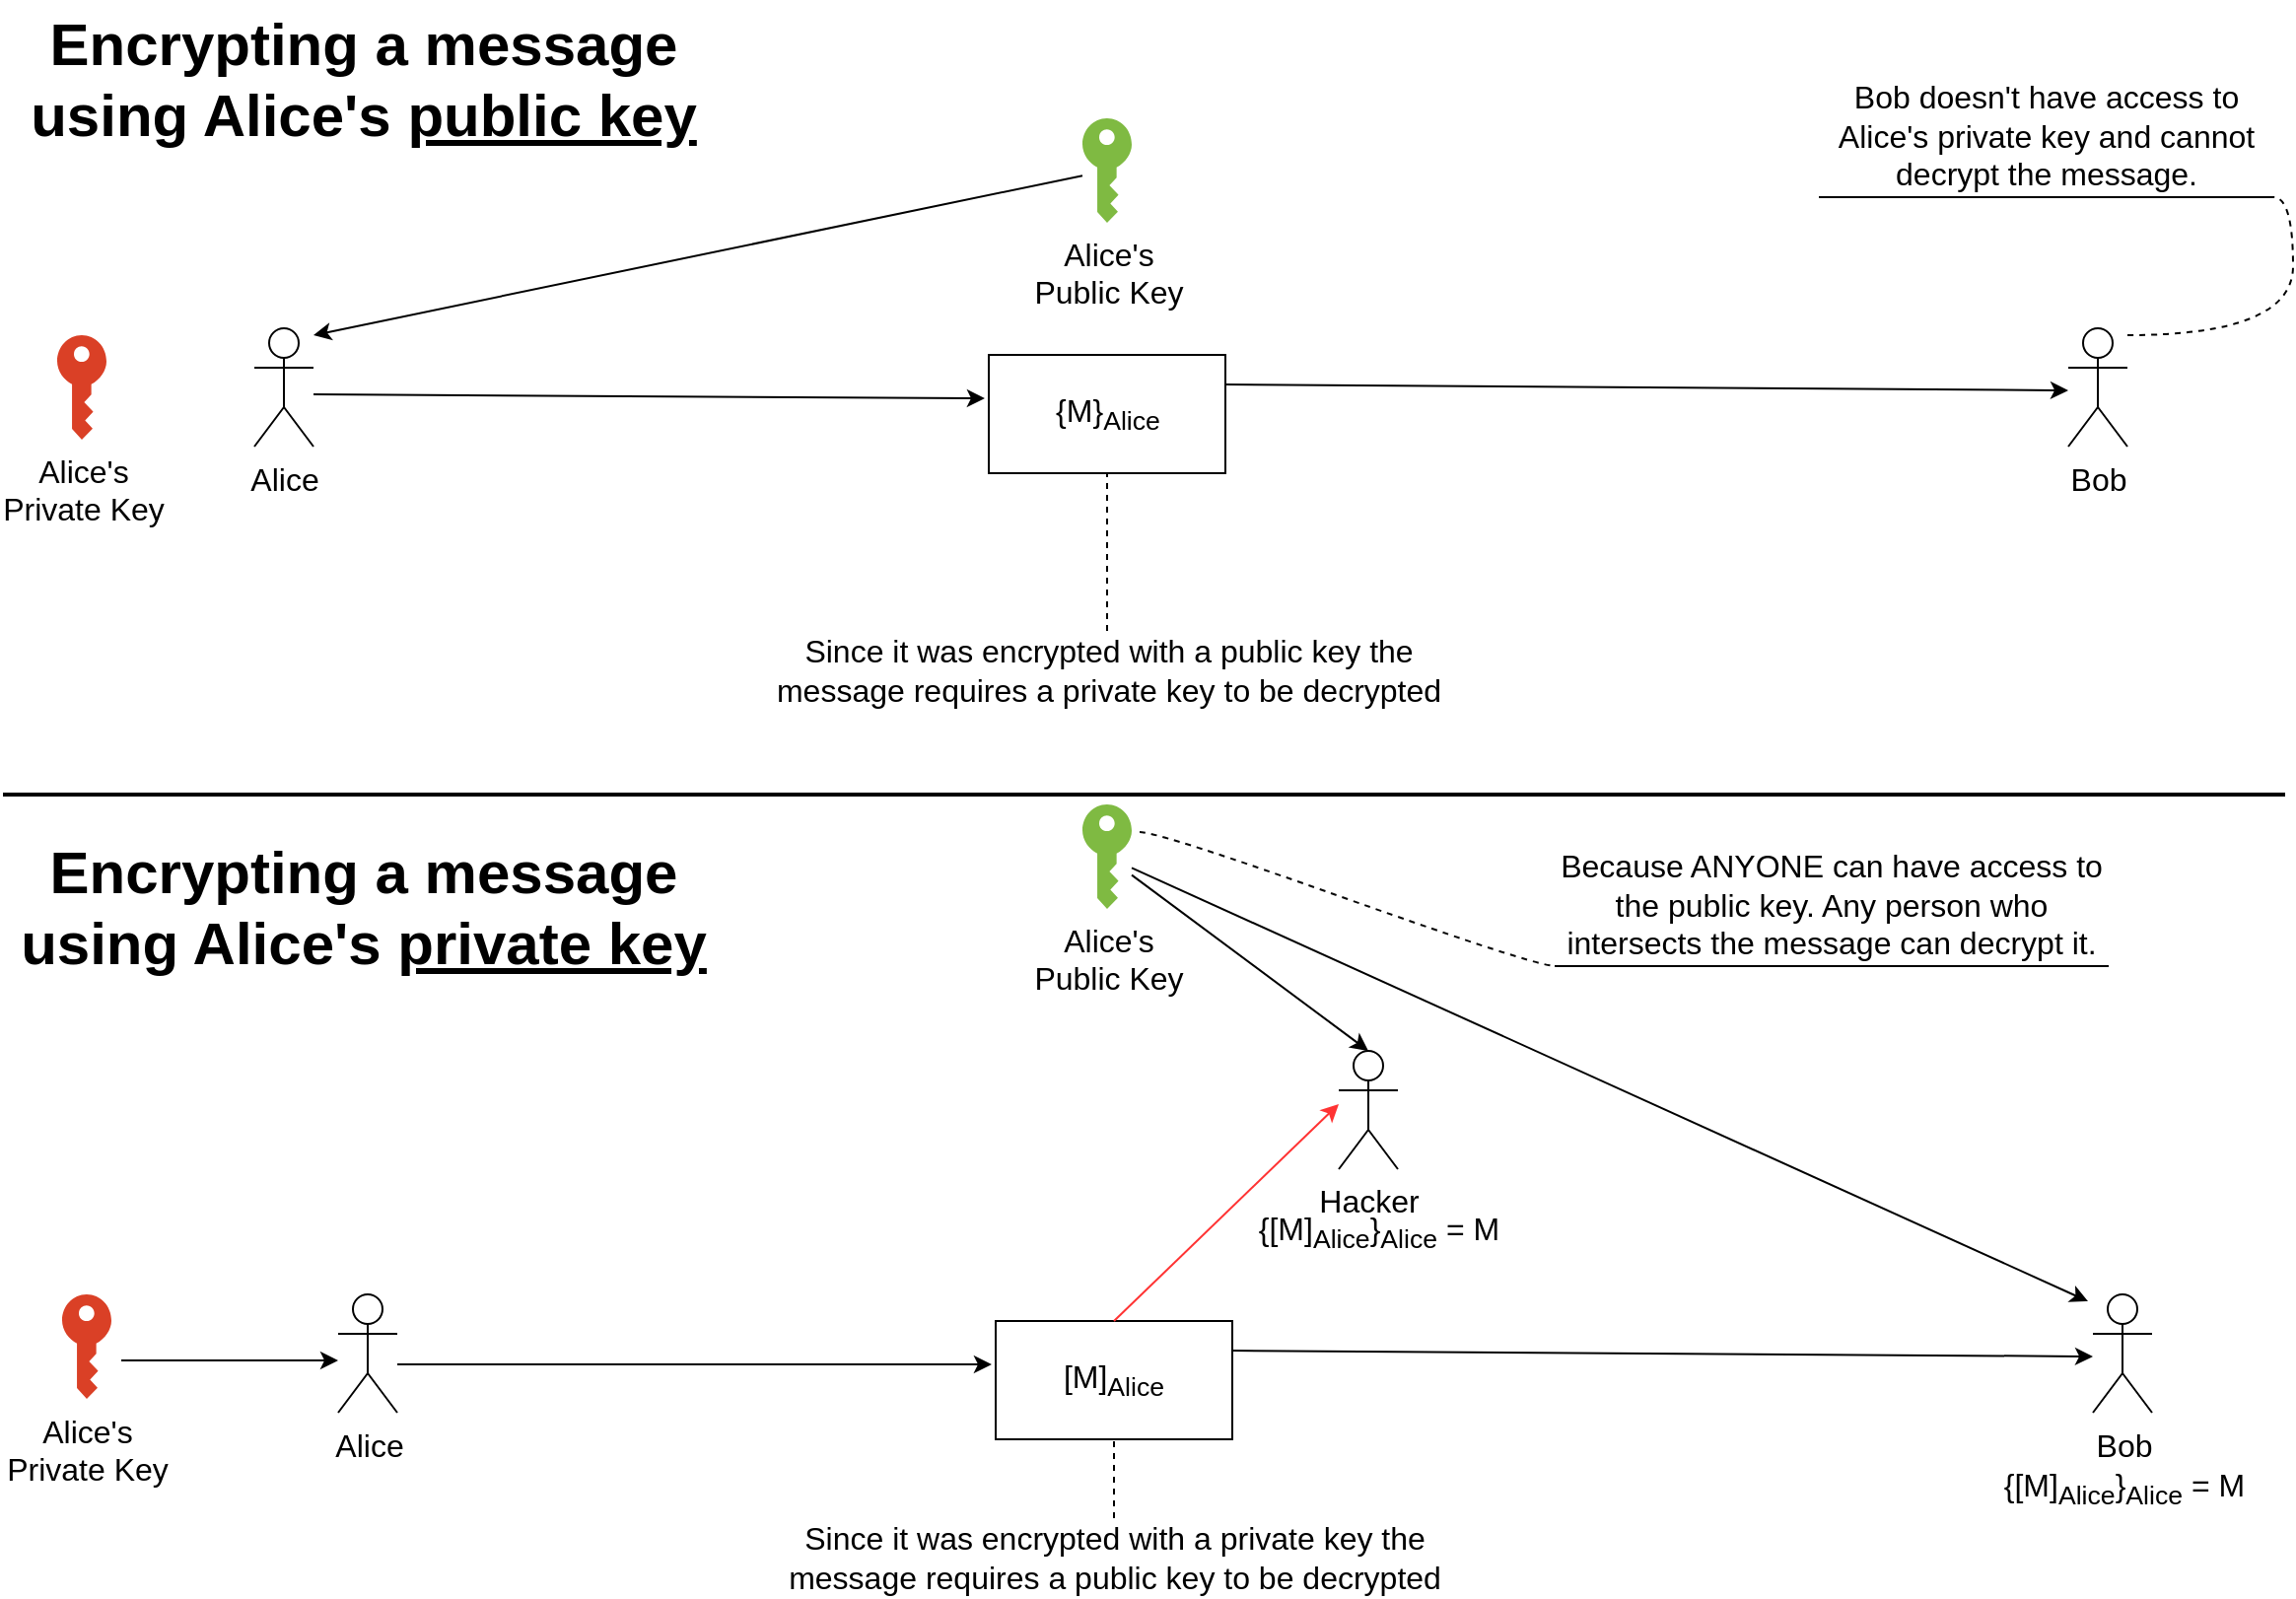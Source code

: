 <mxfile version="12.5.8" type="github">
  <diagram id="Ivaq9Wk9pbHShbpB38O0" name="Page-1">
    <mxGraphModel dx="1422" dy="794" grid="1" gridSize="10" guides="1" tooltips="1" connect="1" arrows="1" fold="1" page="1" pageScale="1" pageWidth="1169" pageHeight="827" math="0" shadow="0">
      <root>
        <mxCell id="0"/>
        <mxCell id="1" parent="0"/>
        <mxCell id="38Jvs0pOIjxVE0D0Ky-h-1" value="Encrypting a message &lt;br&gt;using Alice&#39;s &lt;u&gt;public key&lt;/u&gt;" style="text;html=1;align=center;verticalAlign=middle;resizable=0;points=[];autosize=1;fontSize=30;fontStyle=1" vertex="1" parent="1">
          <mxGeometry x="10" y="10" width="350" height="80" as="geometry"/>
        </mxCell>
        <mxCell id="38Jvs0pOIjxVE0D0Ky-h-3" value="Alice" style="shape=umlActor;verticalLabelPosition=bottom;labelBackgroundColor=#ffffff;verticalAlign=top;html=1;outlineConnect=0;fontSize=16;" vertex="1" parent="1">
          <mxGeometry x="130" y="176.5" width="30" height="60" as="geometry"/>
        </mxCell>
        <mxCell id="38Jvs0pOIjxVE0D0Ky-h-4" value="Bob" style="shape=umlActor;verticalLabelPosition=bottom;labelBackgroundColor=#ffffff;verticalAlign=top;html=1;outlineConnect=0;fontSize=16;" vertex="1" parent="1">
          <mxGeometry x="1050" y="176.5" width="30" height="60" as="geometry"/>
        </mxCell>
        <mxCell id="38Jvs0pOIjxVE0D0Ky-h-5" value="Alice&#39;s&lt;br&gt;Private Key" style="pointerEvents=1;shadow=0;dashed=0;html=1;strokeColor=none;labelPosition=center;verticalLabelPosition=bottom;verticalAlign=top;outlineConnect=0;align=center;shape=mxgraph.office.security.key_permissions;fillColor=#DA4026;fontSize=16;" vertex="1" parent="1">
          <mxGeometry x="30" y="180" width="25" height="53" as="geometry"/>
        </mxCell>
        <mxCell id="38Jvs0pOIjxVE0D0Ky-h-6" value="Alice&#39;s&lt;br&gt;Public Key" style="pointerEvents=1;shadow=0;dashed=0;html=1;strokeColor=none;labelPosition=center;verticalLabelPosition=bottom;verticalAlign=top;outlineConnect=0;align=center;shape=mxgraph.office.security.key_permissions;fillColor=#7FBA42;fontSize=16;" vertex="1" parent="1">
          <mxGeometry x="550" y="70" width="25" height="53" as="geometry"/>
        </mxCell>
        <mxCell id="38Jvs0pOIjxVE0D0Ky-h-10" value="" style="line;strokeWidth=2;html=1;fontSize=16;" vertex="1" parent="1">
          <mxGeometry x="2.5" y="408" width="1157.5" height="10" as="geometry"/>
        </mxCell>
        <mxCell id="38Jvs0pOIjxVE0D0Ky-h-13" value="{M}&lt;sub&gt;Alice&lt;/sub&gt;" style="rounded=0;whiteSpace=wrap;html=1;fontSize=16;" vertex="1" parent="1">
          <mxGeometry x="502.5" y="190" width="120" height="60" as="geometry"/>
        </mxCell>
        <mxCell id="38Jvs0pOIjxVE0D0Ky-h-14" value="" style="endArrow=classic;html=1;fontSize=16;" edge="1" parent="1" source="38Jvs0pOIjxVE0D0Ky-h-6">
          <mxGeometry width="50" height="50" relative="1" as="geometry">
            <mxPoint x="330" y="150" as="sourcePoint"/>
            <mxPoint x="160" y="180" as="targetPoint"/>
          </mxGeometry>
        </mxCell>
        <mxCell id="38Jvs0pOIjxVE0D0Ky-h-16" value="" style="endArrow=classic;html=1;fontSize=16;entryX=-0.017;entryY=0.367;entryDx=0;entryDy=0;entryPerimeter=0;" edge="1" parent="1" target="38Jvs0pOIjxVE0D0Ky-h-13">
          <mxGeometry width="50" height="50" relative="1" as="geometry">
            <mxPoint x="160" y="210" as="sourcePoint"/>
            <mxPoint x="60" y="440" as="targetPoint"/>
          </mxGeometry>
        </mxCell>
        <mxCell id="38Jvs0pOIjxVE0D0Ky-h-17" value="" style="endArrow=classic;html=1;fontSize=16;exitX=1;exitY=0.25;exitDx=0;exitDy=0;" edge="1" parent="1" source="38Jvs0pOIjxVE0D0Ky-h-13">
          <mxGeometry width="50" height="50" relative="1" as="geometry">
            <mxPoint x="640" y="205.49" as="sourcePoint"/>
            <mxPoint x="1050" y="208" as="targetPoint"/>
          </mxGeometry>
        </mxCell>
        <mxCell id="38Jvs0pOIjxVE0D0Ky-h-18" value="Since it was encrypted with a public key the&lt;br&gt;message requires a private key to be decrypted" style="text;html=1;align=center;verticalAlign=middle;resizable=0;points=[];autosize=1;fontSize=16;" vertex="1" parent="1">
          <mxGeometry x="387.5" y="330" width="350" height="40" as="geometry"/>
        </mxCell>
        <mxCell id="38Jvs0pOIjxVE0D0Ky-h-19" value="Bob doesn&#39;t have access to Alice&#39;s private key and cannot decrypt the message." style="whiteSpace=wrap;html=1;shape=partialRectangle;top=0;left=0;bottom=1;right=0;points=[[0,1],[1,1]];strokeColor=#000000;fillColor=none;align=center;verticalAlign=bottom;routingCenterY=0.5;snapToPoint=1;container=1;recursiveResize=0;autosize=1;treeFolding=1;treeMoving=1;fontSize=16;" vertex="1" parent="1">
          <mxGeometry x="924" y="90" width="230" height="20" as="geometry"/>
        </mxCell>
        <mxCell id="38Jvs0pOIjxVE0D0Ky-h-20" value="" style="edgeStyle=entityRelationEdgeStyle;startArrow=none;endArrow=none;segment=10;curved=1;fontSize=16;dashed=1;" edge="1" target="38Jvs0pOIjxVE0D0Ky-h-19" parent="1">
          <mxGeometry relative="1" as="geometry">
            <mxPoint x="1080" y="180" as="sourcePoint"/>
          </mxGeometry>
        </mxCell>
        <mxCell id="38Jvs0pOIjxVE0D0Ky-h-21" value="" style="endArrow=none;dashed=1;html=1;fontSize=16;entryX=0.5;entryY=1;entryDx=0;entryDy=0;" edge="1" parent="1" source="38Jvs0pOIjxVE0D0Ky-h-18" target="38Jvs0pOIjxVE0D0Ky-h-13">
          <mxGeometry width="50" height="50" relative="1" as="geometry">
            <mxPoint x="10" y="490" as="sourcePoint"/>
            <mxPoint x="60" y="440" as="targetPoint"/>
          </mxGeometry>
        </mxCell>
        <mxCell id="38Jvs0pOIjxVE0D0Ky-h-22" value="Alice" style="shape=umlActor;verticalLabelPosition=bottom;labelBackgroundColor=#ffffff;verticalAlign=top;html=1;outlineConnect=0;fontSize=16;" vertex="1" parent="1">
          <mxGeometry x="172.5" y="666.5" width="30" height="60" as="geometry"/>
        </mxCell>
        <mxCell id="38Jvs0pOIjxVE0D0Ky-h-23" value="Bob" style="shape=umlActor;verticalLabelPosition=bottom;labelBackgroundColor=#ffffff;verticalAlign=top;html=1;outlineConnect=0;fontSize=16;" vertex="1" parent="1">
          <mxGeometry x="1062.5" y="666.5" width="30" height="60" as="geometry"/>
        </mxCell>
        <mxCell id="38Jvs0pOIjxVE0D0Ky-h-24" value="Alice&#39;s&lt;br&gt;Private Key" style="pointerEvents=1;shadow=0;dashed=0;html=1;strokeColor=none;labelPosition=center;verticalLabelPosition=bottom;verticalAlign=top;outlineConnect=0;align=center;shape=mxgraph.office.security.key_permissions;fillColor=#DA4026;fontSize=16;" vertex="1" parent="1">
          <mxGeometry x="32.5" y="666.5" width="25" height="53" as="geometry"/>
        </mxCell>
        <mxCell id="38Jvs0pOIjxVE0D0Ky-h-25" value="Alice&#39;s&lt;br&gt;Public Key" style="pointerEvents=1;shadow=0;dashed=0;html=1;strokeColor=none;labelPosition=center;verticalLabelPosition=bottom;verticalAlign=top;outlineConnect=0;align=center;shape=mxgraph.office.security.key_permissions;fillColor=#7FBA42;fontSize=16;" vertex="1" parent="1">
          <mxGeometry x="550" y="418" width="25" height="53" as="geometry"/>
        </mxCell>
        <mxCell id="38Jvs0pOIjxVE0D0Ky-h-26" value="[M]&lt;sub&gt;Alice&lt;/sub&gt;" style="rounded=0;whiteSpace=wrap;html=1;fontSize=16;" vertex="1" parent="1">
          <mxGeometry x="506" y="680" width="120" height="60" as="geometry"/>
        </mxCell>
        <mxCell id="38Jvs0pOIjxVE0D0Ky-h-28" value="" style="endArrow=classic;html=1;fontSize=16;entryX=-0.017;entryY=0.367;entryDx=0;entryDy=0;entryPerimeter=0;" edge="1" parent="1" target="38Jvs0pOIjxVE0D0Ky-h-26">
          <mxGeometry width="50" height="50" relative="1" as="geometry">
            <mxPoint x="202.5" y="702" as="sourcePoint"/>
            <mxPoint x="72.5" y="930" as="targetPoint"/>
          </mxGeometry>
        </mxCell>
        <mxCell id="38Jvs0pOIjxVE0D0Ky-h-29" value="" style="endArrow=classic;html=1;fontSize=16;exitX=1;exitY=0.25;exitDx=0;exitDy=0;" edge="1" parent="1" source="38Jvs0pOIjxVE0D0Ky-h-26">
          <mxGeometry width="50" height="50" relative="1" as="geometry">
            <mxPoint x="652.5" y="695.49" as="sourcePoint"/>
            <mxPoint x="1062.5" y="698" as="targetPoint"/>
          </mxGeometry>
        </mxCell>
        <mxCell id="38Jvs0pOIjxVE0D0Ky-h-30" value="Since it was encrypted with a private key the&lt;br&gt;message requires a public key to be decrypted" style="text;html=1;align=center;verticalAlign=middle;resizable=0;points=[];autosize=1;fontSize=16;" vertex="1" parent="1">
          <mxGeometry x="391" y="780" width="350" height="40" as="geometry"/>
        </mxCell>
        <mxCell id="38Jvs0pOIjxVE0D0Ky-h-31" value="" style="endArrow=none;dashed=1;html=1;fontSize=16;entryX=0.5;entryY=1;entryDx=0;entryDy=0;" edge="1" parent="1" source="38Jvs0pOIjxVE0D0Ky-h-30" target="38Jvs0pOIjxVE0D0Ky-h-26">
          <mxGeometry width="50" height="50" relative="1" as="geometry">
            <mxPoint x="20" y="940" as="sourcePoint"/>
            <mxPoint x="70" y="890" as="targetPoint"/>
          </mxGeometry>
        </mxCell>
        <mxCell id="38Jvs0pOIjxVE0D0Ky-h-32" value="" style="endArrow=classic;html=1;fontSize=16;" edge="1" parent="1">
          <mxGeometry width="50" height="50" relative="1" as="geometry">
            <mxPoint x="62.5" y="700" as="sourcePoint"/>
            <mxPoint x="172.5" y="700" as="targetPoint"/>
          </mxGeometry>
        </mxCell>
        <mxCell id="38Jvs0pOIjxVE0D0Ky-h-33" value="Encrypting a message &lt;br&gt;using Alice&#39;s &lt;u&gt;private key&lt;/u&gt;" style="text;html=1;align=center;verticalAlign=middle;resizable=0;points=[];autosize=1;fontSize=30;fontStyle=1" vertex="1" parent="1">
          <mxGeometry x="5" y="430" width="360" height="80" as="geometry"/>
        </mxCell>
        <mxCell id="38Jvs0pOIjxVE0D0Ky-h-34" value="Hacker" style="shape=umlActor;verticalLabelPosition=bottom;labelBackgroundColor=#ffffff;verticalAlign=top;html=1;outlineConnect=0;fontSize=16;" vertex="1" parent="1">
          <mxGeometry x="680" y="543" width="30" height="60" as="geometry"/>
        </mxCell>
        <mxCell id="38Jvs0pOIjxVE0D0Ky-h-35" value="" style="endArrow=classic;html=1;fontSize=16;" edge="1" parent="1" source="38Jvs0pOIjxVE0D0Ky-h-25">
          <mxGeometry width="50" height="50" relative="1" as="geometry">
            <mxPoint x="10" y="890" as="sourcePoint"/>
            <mxPoint x="1060" y="670" as="targetPoint"/>
          </mxGeometry>
        </mxCell>
        <mxCell id="38Jvs0pOIjxVE0D0Ky-h-36" value="" style="endArrow=classic;html=1;fontSize=16;entryX=0.5;entryY=0;entryDx=0;entryDy=0;entryPerimeter=0;" edge="1" parent="1" source="38Jvs0pOIjxVE0D0Ky-h-25" target="38Jvs0pOIjxVE0D0Ky-h-34">
          <mxGeometry width="50" height="50" relative="1" as="geometry">
            <mxPoint x="590" y="585" as="sourcePoint"/>
            <mxPoint x="670" y="535" as="targetPoint"/>
          </mxGeometry>
        </mxCell>
        <mxCell id="38Jvs0pOIjxVE0D0Ky-h-37" value="" style="endArrow=classic;html=1;fontSize=16;exitX=0.5;exitY=0;exitDx=0;exitDy=0;fillColor=#f8cecc;strokeColor=#FF3333;" edge="1" parent="1" source="38Jvs0pOIjxVE0D0Ky-h-26">
          <mxGeometry width="50" height="50" relative="1" as="geometry">
            <mxPoint x="550" y="610" as="sourcePoint"/>
            <mxPoint x="680" y="570" as="targetPoint"/>
          </mxGeometry>
        </mxCell>
        <mxCell id="38Jvs0pOIjxVE0D0Ky-h-38" value="{[M]&lt;sub&gt;Alice&lt;/sub&gt;}&lt;sub&gt;Alice&lt;/sub&gt; = M" style="text;html=1;align=center;verticalAlign=middle;resizable=0;points=[];autosize=1;fontSize=16;" vertex="1" parent="1">
          <mxGeometry x="630" y="620" width="140" height="30" as="geometry"/>
        </mxCell>
        <mxCell id="38Jvs0pOIjxVE0D0Ky-h-39" value="{[M]&lt;sub&gt;Alice&lt;/sub&gt;}&lt;sub&gt;Alice&lt;/sub&gt; = M" style="text;html=1;align=center;verticalAlign=middle;resizable=0;points=[];autosize=1;fontSize=16;" vertex="1" parent="1">
          <mxGeometry x="1007.5" y="750" width="140" height="30" as="geometry"/>
        </mxCell>
        <mxCell id="38Jvs0pOIjxVE0D0Ky-h-40" value="Because ANYONE can have access to the public key. Any person who intersects the message can decrypt it." style="whiteSpace=wrap;html=1;shape=partialRectangle;top=0;left=0;bottom=1;right=0;points=[[0,1],[1,1]];strokeColor=#000000;fillColor=none;align=center;verticalAlign=bottom;routingCenterY=0.5;snapToPoint=1;container=1;recursiveResize=0;autosize=1;treeFolding=1;treeMoving=1;fontSize=16;" vertex="1" parent="1">
          <mxGeometry x="790" y="480" width="280" height="20" as="geometry"/>
        </mxCell>
        <mxCell id="38Jvs0pOIjxVE0D0Ky-h-41" value="" style="edgeStyle=entityRelationEdgeStyle;startArrow=none;endArrow=none;segment=10;curved=1;strokeColor=#080808;fontSize=16;exitX=1.16;exitY=0.264;exitDx=0;exitDy=0;exitPerimeter=0;dashed=1;" edge="1" target="38Jvs0pOIjxVE0D0Ky-h-40" parent="1" source="38Jvs0pOIjxVE0D0Ky-h-25">
          <mxGeometry relative="1" as="geometry">
            <mxPoint x="860" y="490" as="sourcePoint"/>
          </mxGeometry>
        </mxCell>
      </root>
    </mxGraphModel>
  </diagram>
</mxfile>
